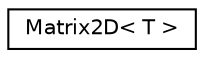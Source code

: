 digraph "Graphical Class Hierarchy"
{
  edge [fontname="Helvetica",fontsize="10",labelfontname="Helvetica",labelfontsize="10"];
  node [fontname="Helvetica",fontsize="10",shape=record];
  rankdir="LR";
  Node0 [label="Matrix2D\< T \>",height=0.2,width=0.4,color="black", fillcolor="white", style="filled",URL="$classMatrix2D.html"];
}
